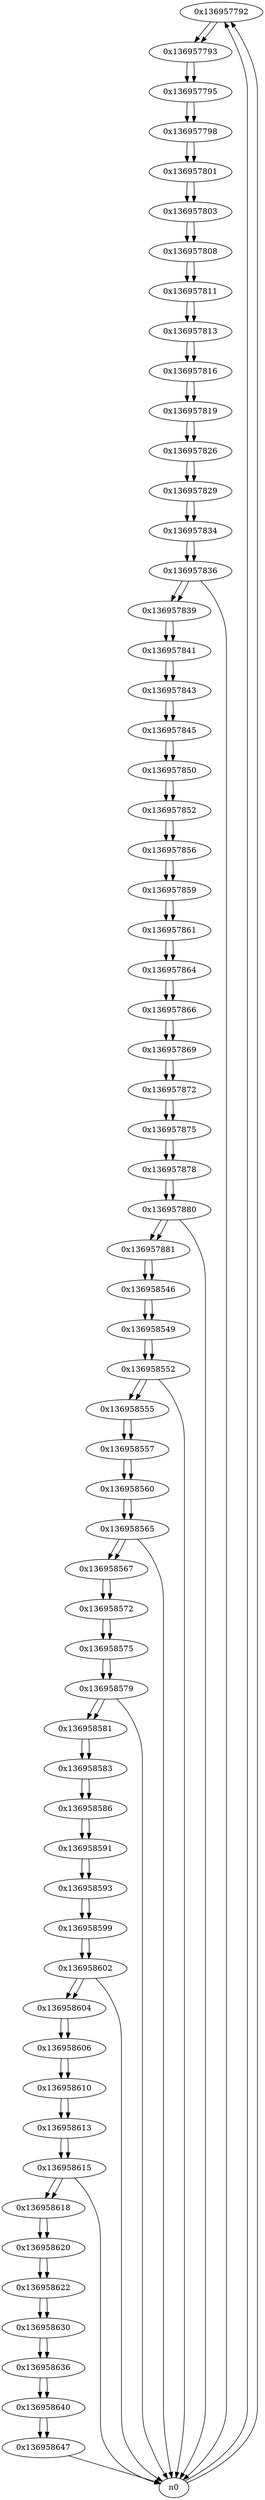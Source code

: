 digraph G{
/* nodes */
  n1 [label="0x136957792"]
  n2 [label="0x136957793"]
  n3 [label="0x136957795"]
  n4 [label="0x136957798"]
  n5 [label="0x136957801"]
  n6 [label="0x136957803"]
  n7 [label="0x136957808"]
  n8 [label="0x136957811"]
  n9 [label="0x136957813"]
  n10 [label="0x136957816"]
  n11 [label="0x136957819"]
  n12 [label="0x136957826"]
  n13 [label="0x136957829"]
  n14 [label="0x136957834"]
  n15 [label="0x136957836"]
  n16 [label="0x136957839"]
  n17 [label="0x136957841"]
  n18 [label="0x136957843"]
  n19 [label="0x136957845"]
  n20 [label="0x136957850"]
  n21 [label="0x136957852"]
  n22 [label="0x136957856"]
  n23 [label="0x136957859"]
  n24 [label="0x136957861"]
  n25 [label="0x136957864"]
  n26 [label="0x136957866"]
  n27 [label="0x136957869"]
  n28 [label="0x136957872"]
  n29 [label="0x136957875"]
  n30 [label="0x136957878"]
  n31 [label="0x136957880"]
  n32 [label="0x136957881"]
  n33 [label="0x136958546"]
  n34 [label="0x136958549"]
  n35 [label="0x136958552"]
  n36 [label="0x136958555"]
  n37 [label="0x136958557"]
  n38 [label="0x136958560"]
  n39 [label="0x136958565"]
  n40 [label="0x136958567"]
  n41 [label="0x136958572"]
  n42 [label="0x136958575"]
  n43 [label="0x136958579"]
  n44 [label="0x136958581"]
  n45 [label="0x136958583"]
  n46 [label="0x136958586"]
  n47 [label="0x136958591"]
  n48 [label="0x136958593"]
  n49 [label="0x136958599"]
  n50 [label="0x136958602"]
  n51 [label="0x136958604"]
  n52 [label="0x136958606"]
  n53 [label="0x136958610"]
  n54 [label="0x136958613"]
  n55 [label="0x136958615"]
  n56 [label="0x136958618"]
  n57 [label="0x136958620"]
  n58 [label="0x136958622"]
  n59 [label="0x136958630"]
  n60 [label="0x136958636"]
  n61 [label="0x136958640"]
  n62 [label="0x136958647"]
/* edges */
n1 -> n2;
n0 -> n1;
n0 -> n1;
n2 -> n3;
n1 -> n2;
n3 -> n4;
n2 -> n3;
n4 -> n5;
n3 -> n4;
n5 -> n6;
n4 -> n5;
n6 -> n7;
n5 -> n6;
n7 -> n8;
n6 -> n7;
n8 -> n9;
n7 -> n8;
n9 -> n10;
n8 -> n9;
n10 -> n11;
n9 -> n10;
n11 -> n12;
n10 -> n11;
n12 -> n13;
n11 -> n12;
n13 -> n14;
n12 -> n13;
n14 -> n15;
n13 -> n14;
n15 -> n16;
n15 -> n0;
n14 -> n15;
n16 -> n17;
n15 -> n16;
n17 -> n18;
n16 -> n17;
n18 -> n19;
n17 -> n18;
n19 -> n20;
n18 -> n19;
n20 -> n21;
n19 -> n20;
n21 -> n22;
n20 -> n21;
n22 -> n23;
n21 -> n22;
n23 -> n24;
n22 -> n23;
n24 -> n25;
n23 -> n24;
n25 -> n26;
n24 -> n25;
n26 -> n27;
n25 -> n26;
n27 -> n28;
n26 -> n27;
n28 -> n29;
n27 -> n28;
n29 -> n30;
n28 -> n29;
n30 -> n31;
n29 -> n30;
n31 -> n32;
n31 -> n0;
n30 -> n31;
n32 -> n33;
n31 -> n32;
n33 -> n34;
n32 -> n33;
n34 -> n35;
n33 -> n34;
n35 -> n36;
n35 -> n0;
n34 -> n35;
n36 -> n37;
n35 -> n36;
n37 -> n38;
n36 -> n37;
n38 -> n39;
n37 -> n38;
n39 -> n40;
n39 -> n0;
n38 -> n39;
n40 -> n41;
n39 -> n40;
n41 -> n42;
n40 -> n41;
n42 -> n43;
n41 -> n42;
n43 -> n44;
n43 -> n0;
n42 -> n43;
n44 -> n45;
n43 -> n44;
n45 -> n46;
n44 -> n45;
n46 -> n47;
n45 -> n46;
n47 -> n48;
n46 -> n47;
n48 -> n49;
n47 -> n48;
n49 -> n50;
n48 -> n49;
n50 -> n51;
n50 -> n0;
n49 -> n50;
n51 -> n52;
n50 -> n51;
n52 -> n53;
n51 -> n52;
n53 -> n54;
n52 -> n53;
n54 -> n55;
n53 -> n54;
n55 -> n56;
n55 -> n0;
n54 -> n55;
n56 -> n57;
n55 -> n56;
n57 -> n58;
n56 -> n57;
n58 -> n59;
n57 -> n58;
n59 -> n60;
n58 -> n59;
n60 -> n61;
n59 -> n60;
n61 -> n62;
n60 -> n61;
n62 -> n0;
n61 -> n62;
}
